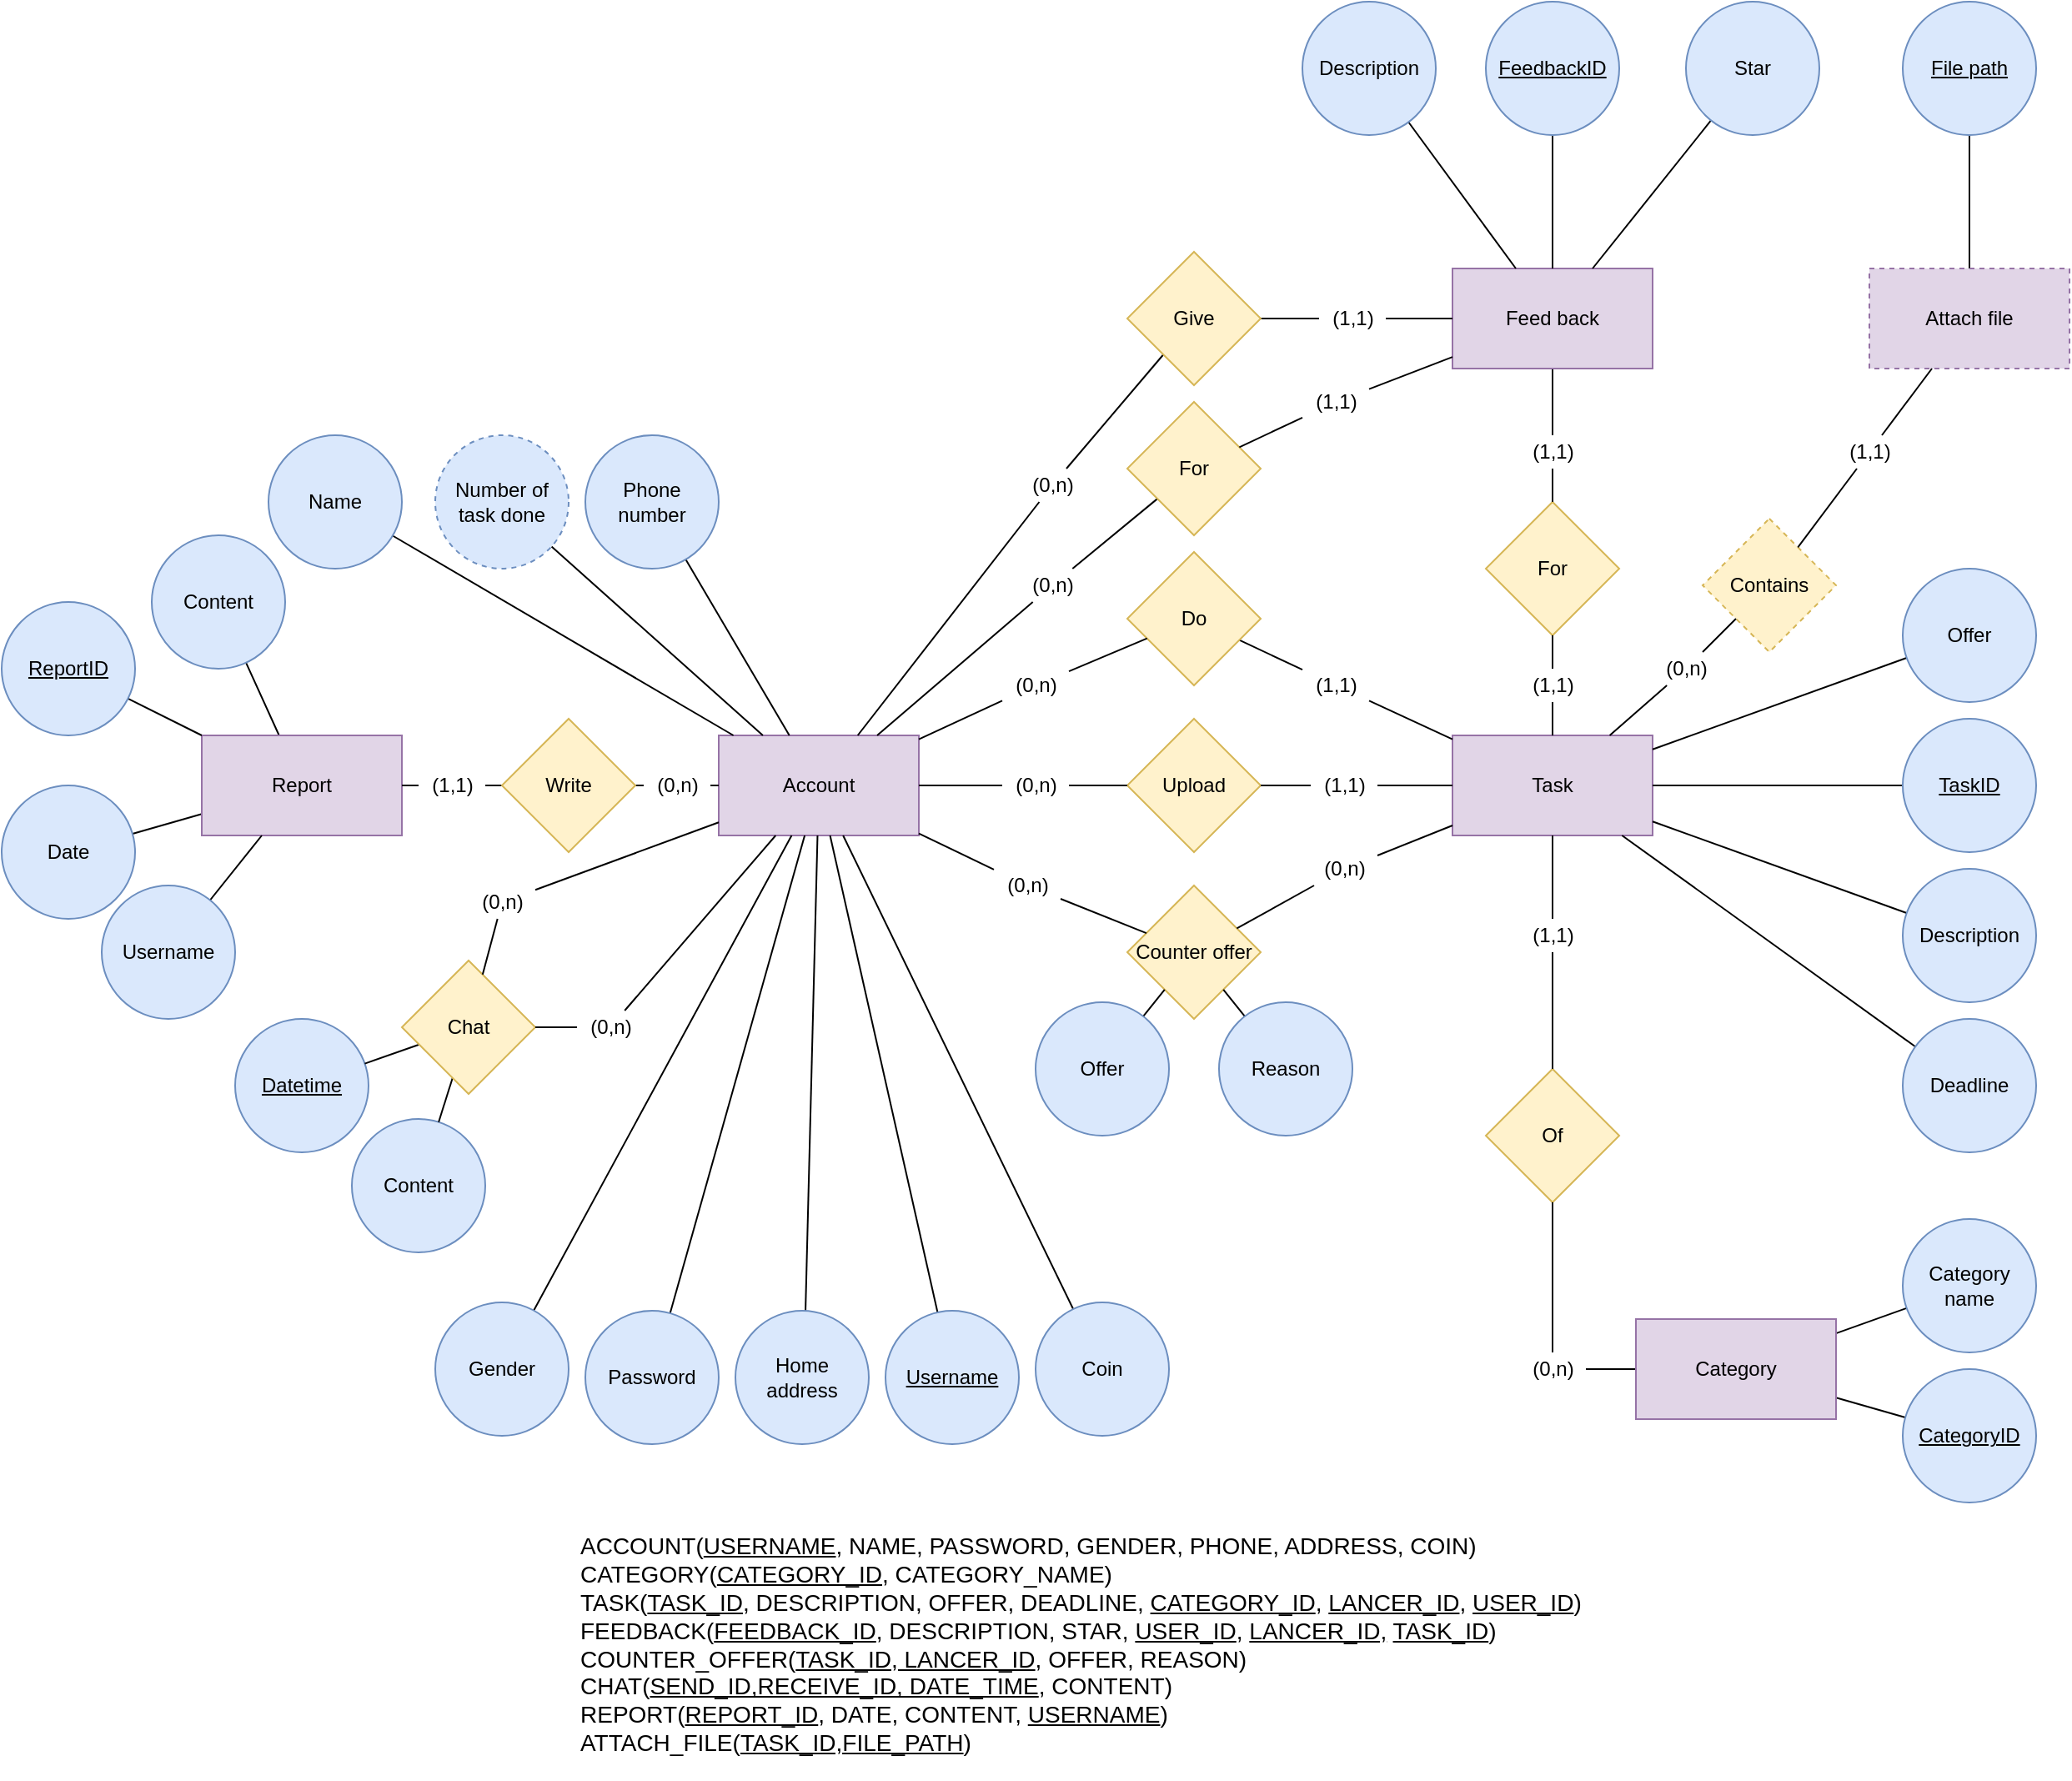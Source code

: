 <mxfile version="13.5.1" type="device"><diagram id="R2lEEEUBdFMjLlhIrx00" name="Page-1"><mxGraphModel dx="5970" dy="2960" grid="1" gridSize="10" guides="1" tooltips="1" connect="1" arrows="1" fold="1" page="1" pageScale="1" pageWidth="850" pageHeight="1100" math="0" shadow="0" extFonts="Permanent Marker^https://fonts.googleapis.com/css?family=Permanent+Marker"><root><mxCell id="0"/><mxCell id="1" parent="0"/><mxCell id="MIZJ88geN4VkH-W38aIh-14" style="edgeStyle=none;rounded=0;orthogonalLoop=1;jettySize=auto;html=1;endArrow=none;endFill=0;" parent="1" source="MIZJ88geN4VkH-W38aIh-86" target="bwsTUodTvdUp8kqjwRut-89" edge="1"><mxGeometry relative="1" as="geometry"/></mxCell><mxCell id="MIZJ88geN4VkH-W38aIh-15" style="edgeStyle=none;rounded=0;orthogonalLoop=1;jettySize=auto;html=1;endArrow=none;endFill=0;" parent="1" source="MIZJ88geN4VkH-W38aIh-82" target="bwsTUodTvdUp8kqjwRut-88" edge="1"><mxGeometry relative="1" as="geometry"/></mxCell><mxCell id="MIZJ88geN4VkH-W38aIh-29" style="edgeStyle=none;rounded=0;orthogonalLoop=1;jettySize=auto;html=1;endArrow=none;endFill=0;" parent="1" source="MIZJ88geN4VkH-W38aIh-73" target="bwsTUodTvdUp8kqjwRut-73" edge="1"><mxGeometry relative="1" as="geometry"/></mxCell><mxCell id="bwsTUodTvdUp8kqjwRut-4" value="Account" style="rounded=0;whiteSpace=wrap;html=1;fillColor=#e1d5e7;strokeColor=#9673a6;" parent="1" vertex="1"><mxGeometry x="-170" y="470" width="120" height="60" as="geometry"/></mxCell><mxCell id="MIZJ88geN4VkH-W38aIh-22" style="edgeStyle=none;rounded=0;orthogonalLoop=1;jettySize=auto;html=1;endArrow=none;endFill=0;" parent="1" source="bwsTUodTvdUp8kqjwRut-7" target="bwsTUodTvdUp8kqjwRut-4" edge="1"><mxGeometry relative="1" as="geometry"/></mxCell><mxCell id="bwsTUodTvdUp8kqjwRut-7" value="Username" style="ellipse;whiteSpace=wrap;html=1;aspect=fixed;fontStyle=4;fillColor=#dae8fc;strokeColor=#6c8ebf;" parent="1" vertex="1"><mxGeometry x="-70" y="815" width="80" height="80" as="geometry"/></mxCell><mxCell id="XnlqO2PIqlRNYGpHkRae-4" style="edgeStyle=none;rounded=0;orthogonalLoop=1;jettySize=auto;html=1;endArrow=none;endFill=0;" parent="1" source="bwsTUodTvdUp8kqjwRut-9" target="bwsTUodTvdUp8kqjwRut-4" edge="1"><mxGeometry relative="1" as="geometry"/></mxCell><mxCell id="bwsTUodTvdUp8kqjwRut-9" value="Phone number" style="ellipse;whiteSpace=wrap;html=1;aspect=fixed;direction=west;fillColor=#dae8fc;strokeColor=#6c8ebf;" parent="1" vertex="1"><mxGeometry x="-250" y="290" width="80" height="80" as="geometry"/></mxCell><mxCell id="bwsTUodTvdUp8kqjwRut-112" style="edgeStyle=none;rounded=0;orthogonalLoop=1;jettySize=auto;html=1;exitX=0.5;exitY=1;exitDx=0;exitDy=0;endArrow=none;endFill=0;" parent="1" source="bwsTUodTvdUp8kqjwRut-10" target="bwsTUodTvdUp8kqjwRut-4" edge="1"><mxGeometry relative="1" as="geometry"/></mxCell><mxCell id="bwsTUodTvdUp8kqjwRut-10" value="Home address" style="ellipse;whiteSpace=wrap;html=1;aspect=fixed;fillColor=#dae8fc;strokeColor=#6c8ebf;" parent="1" vertex="1"><mxGeometry x="-160" y="815" width="80" height="80" as="geometry"/></mxCell><mxCell id="MIZJ88geN4VkH-W38aIh-21" style="edgeStyle=none;rounded=0;orthogonalLoop=1;jettySize=auto;html=1;endArrow=none;endFill=0;" parent="1" source="bwsTUodTvdUp8kqjwRut-11" target="bwsTUodTvdUp8kqjwRut-4" edge="1"><mxGeometry relative="1" as="geometry"/></mxCell><mxCell id="bwsTUodTvdUp8kqjwRut-11" value="Gender" style="ellipse;whiteSpace=wrap;html=1;aspect=fixed;fillColor=#dae8fc;strokeColor=#6c8ebf;" parent="1" vertex="1"><mxGeometry x="-340" y="810" width="80" height="80" as="geometry"/></mxCell><mxCell id="bwsTUodTvdUp8kqjwRut-144" style="edgeStyle=none;rounded=0;orthogonalLoop=1;jettySize=auto;html=1;endArrow=none;endFill=0;" parent="1" source="MIZJ88geN4VkH-W38aIh-104" target="bwsTUodTvdUp8kqjwRut-28" edge="1"><mxGeometry relative="1" as="geometry"/></mxCell><mxCell id="bwsTUodTvdUp8kqjwRut-26" value="Task" style="rounded=0;whiteSpace=wrap;html=1;fillColor=#e1d5e7;strokeColor=#9673a6;" parent="1" vertex="1"><mxGeometry x="270" y="470" width="120" height="60" as="geometry"/></mxCell><mxCell id="MIZJ88geN4VkH-W38aIh-32" style="edgeStyle=none;rounded=0;orthogonalLoop=1;jettySize=auto;html=1;endArrow=none;endFill=0;" parent="1" source="MIZJ88geN4VkH-W38aIh-106" target="bwsTUodTvdUp8kqjwRut-4" edge="1"><mxGeometry relative="1" as="geometry"/></mxCell><mxCell id="bwsTUodTvdUp8kqjwRut-28" value="Do" style="rhombus;whiteSpace=wrap;html=1;fillColor=#fff2cc;strokeColor=#d6b656;direction=south;" parent="1" vertex="1"><mxGeometry x="75" y="360" width="80" height="80" as="geometry"/></mxCell><mxCell id="MIZJ88geN4VkH-W38aIh-2" style="rounded=0;orthogonalLoop=1;jettySize=auto;html=1;endArrow=none;endFill=0;" parent="1" source="MIZJ88geN4VkH-W38aIh-110" target="bwsTUodTvdUp8kqjwRut-41" edge="1"><mxGeometry relative="1" as="geometry"/></mxCell><mxCell id="MIZJ88geN4VkH-W38aIh-3" style="edgeStyle=none;rounded=0;orthogonalLoop=1;jettySize=auto;html=1;endArrow=none;endFill=0;" parent="1" source="MIZJ88geN4VkH-W38aIh-108" target="bwsTUodTvdUp8kqjwRut-26" edge="1"><mxGeometry relative="1" as="geometry"/></mxCell><mxCell id="bwsTUodTvdUp8kqjwRut-31" value="Of" style="rhombus;whiteSpace=wrap;html=1;fillColor=#fff2cc;strokeColor=#d6b656;" parent="1" vertex="1"><mxGeometry x="290" y="670" width="80" height="80" as="geometry"/></mxCell><mxCell id="MIZJ88geN4VkH-W38aIh-43" style="edgeStyle=none;rounded=0;orthogonalLoop=1;jettySize=auto;html=1;endArrow=none;endFill=0;" parent="1" source="bwsTUodTvdUp8kqjwRut-33" target="bwsTUodTvdUp8kqjwRut-26" edge="1"><mxGeometry relative="1" as="geometry"/></mxCell><mxCell id="bwsTUodTvdUp8kqjwRut-33" value="Description" style="ellipse;whiteSpace=wrap;html=1;aspect=fixed;fillColor=#dae8fc;strokeColor=#6c8ebf;" parent="1" vertex="1"><mxGeometry x="540" y="550" width="80" height="80" as="geometry"/></mxCell><mxCell id="MIZJ88geN4VkH-W38aIh-44" style="edgeStyle=none;rounded=0;orthogonalLoop=1;jettySize=auto;html=1;endArrow=none;endFill=0;" parent="1" source="bwsTUodTvdUp8kqjwRut-39" target="bwsTUodTvdUp8kqjwRut-26" edge="1"><mxGeometry relative="1" as="geometry"/></mxCell><mxCell id="bwsTUodTvdUp8kqjwRut-39" value="Deadline" style="ellipse;whiteSpace=wrap;html=1;aspect=fixed;fillColor=#dae8fc;strokeColor=#6c8ebf;" parent="1" vertex="1"><mxGeometry x="540" y="640" width="80" height="80" as="geometry"/></mxCell><mxCell id="MIZJ88geN4VkH-W38aIh-39" style="edgeStyle=none;rounded=0;orthogonalLoop=1;jettySize=auto;html=1;endArrow=none;endFill=0;" parent="1" source="bwsTUodTvdUp8kqjwRut-41" target="bwsTUodTvdUp8kqjwRut-55" edge="1"><mxGeometry relative="1" as="geometry"/></mxCell><mxCell id="MIZJ88geN4VkH-W38aIh-40" style="edgeStyle=none;rounded=0;orthogonalLoop=1;jettySize=auto;html=1;endArrow=none;endFill=0;" parent="1" source="bwsTUodTvdUp8kqjwRut-41" target="bwsTUodTvdUp8kqjwRut-56" edge="1"><mxGeometry relative="1" as="geometry"/></mxCell><mxCell id="bwsTUodTvdUp8kqjwRut-41" value="Category" style="rounded=0;whiteSpace=wrap;html=1;fillColor=#e1d5e7;strokeColor=#9673a6;" parent="1" vertex="1"><mxGeometry x="380" y="820" width="120" height="60" as="geometry"/></mxCell><mxCell id="MIZJ88geN4VkH-W38aIh-42" style="edgeStyle=none;rounded=0;orthogonalLoop=1;jettySize=auto;html=1;endArrow=none;endFill=0;" parent="1" source="bwsTUodTvdUp8kqjwRut-44" target="bwsTUodTvdUp8kqjwRut-26" edge="1"><mxGeometry relative="1" as="geometry"/></mxCell><mxCell id="bwsTUodTvdUp8kqjwRut-44" value="TaskID" style="ellipse;whiteSpace=wrap;html=1;aspect=fixed;fontStyle=4;fillColor=#dae8fc;strokeColor=#6c8ebf;" parent="1" vertex="1"><mxGeometry x="540" y="460" width="80" height="80" as="geometry"/></mxCell><mxCell id="bwsTUodTvdUp8kqjwRut-135" style="edgeStyle=none;rounded=0;orthogonalLoop=1;jettySize=auto;html=1;endArrow=none;endFill=0;" parent="1" source="bwsTUodTvdUp8kqjwRut-46" target="bwsTUodTvdUp8kqjwRut-4" edge="1"><mxGeometry relative="1" as="geometry"/></mxCell><mxCell id="bwsTUodTvdUp8kqjwRut-46" value="Coin" style="ellipse;whiteSpace=wrap;html=1;aspect=fixed;fillColor=#dae8fc;strokeColor=#6c8ebf;" parent="1" vertex="1"><mxGeometry x="20" y="810" width="80" height="80" as="geometry"/></mxCell><mxCell id="MIZJ88geN4VkH-W38aIh-33" style="edgeStyle=none;rounded=0;orthogonalLoop=1;jettySize=auto;html=1;endArrow=none;endFill=0;" parent="1" source="MIZJ88geN4VkH-W38aIh-96" target="bwsTUodTvdUp8kqjwRut-4" edge="1"><mxGeometry relative="1" as="geometry"/></mxCell><mxCell id="MIZJ88geN4VkH-W38aIh-49" style="edgeStyle=none;rounded=0;orthogonalLoop=1;jettySize=auto;html=1;endArrow=none;endFill=0;" parent="1" source="MIZJ88geN4VkH-W38aIh-98" target="bwsTUodTvdUp8kqjwRut-26" edge="1"><mxGeometry relative="1" as="geometry"/></mxCell><mxCell id="bwsTUodTvdUp8kqjwRut-48" value="Upload" style="rhombus;whiteSpace=wrap;html=1;fillColor=#fff2cc;strokeColor=#d6b656;" parent="1" vertex="1"><mxGeometry x="75" y="460" width="80" height="80" as="geometry"/></mxCell><mxCell id="MIZJ88geN4VkH-W38aIh-34" style="edgeStyle=none;rounded=0;orthogonalLoop=1;jettySize=auto;html=1;endArrow=none;endFill=0;" parent="1" source="MIZJ88geN4VkH-W38aIh-100" target="bwsTUodTvdUp8kqjwRut-4" edge="1"><mxGeometry relative="1" as="geometry"/></mxCell><mxCell id="MIZJ88geN4VkH-W38aIh-48" style="edgeStyle=none;rounded=0;orthogonalLoop=1;jettySize=auto;html=1;endArrow=none;endFill=0;" parent="1" source="MIZJ88geN4VkH-W38aIh-102" target="bwsTUodTvdUp8kqjwRut-26" edge="1"><mxGeometry relative="1" as="geometry"/></mxCell><mxCell id="bwsTUodTvdUp8kqjwRut-51" value="Counter offer" style="rhombus;whiteSpace=wrap;html=1;fillColor=#fff2cc;strokeColor=#d6b656;" parent="1" vertex="1"><mxGeometry x="75" y="560" width="80" height="80" as="geometry"/></mxCell><mxCell id="bwsTUodTvdUp8kqjwRut-55" value="CategoryID" style="ellipse;whiteSpace=wrap;html=1;aspect=fixed;fillColor=#dae8fc;strokeColor=#6c8ebf;fontStyle=4" parent="1" vertex="1"><mxGeometry x="540" y="850" width="80" height="80" as="geometry"/></mxCell><mxCell id="bwsTUodTvdUp8kqjwRut-56" value="Category name" style="ellipse;whiteSpace=wrap;html=1;aspect=fixed;fillColor=#dae8fc;strokeColor=#6c8ebf;" parent="1" vertex="1"><mxGeometry x="540" y="760" width="80" height="80" as="geometry"/></mxCell><mxCell id="MIZJ88geN4VkH-W38aIh-30" style="edgeStyle=none;rounded=0;orthogonalLoop=1;jettySize=auto;html=1;endArrow=none;endFill=0;" parent="1" source="bwsTUodTvdUp8kqjwRut-64" target="bwsTUodTvdUp8kqjwRut-51" edge="1"><mxGeometry relative="1" as="geometry"/></mxCell><mxCell id="bwsTUodTvdUp8kqjwRut-64" value="Offer" style="ellipse;whiteSpace=wrap;html=1;aspect=fixed;fontStyle=0;fillColor=#dae8fc;strokeColor=#6c8ebf;" parent="1" vertex="1"><mxGeometry x="20" y="630" width="80" height="80" as="geometry"/></mxCell><mxCell id="MIZJ88geN4VkH-W38aIh-41" style="edgeStyle=none;rounded=0;orthogonalLoop=1;jettySize=auto;html=1;endArrow=none;endFill=0;" parent="1" source="bwsTUodTvdUp8kqjwRut-65" target="bwsTUodTvdUp8kqjwRut-26" edge="1"><mxGeometry relative="1" as="geometry"/></mxCell><mxCell id="bwsTUodTvdUp8kqjwRut-65" value="Offer" style="ellipse;whiteSpace=wrap;html=1;aspect=fixed;fontStyle=0;fillColor=#dae8fc;strokeColor=#6c8ebf;" parent="1" vertex="1"><mxGeometry x="540" y="370" width="80" height="80" as="geometry"/></mxCell><mxCell id="MIZJ88geN4VkH-W38aIh-31" style="edgeStyle=none;rounded=0;orthogonalLoop=1;jettySize=auto;html=1;endArrow=none;endFill=0;" parent="1" source="bwsTUodTvdUp8kqjwRut-68" target="bwsTUodTvdUp8kqjwRut-51" edge="1"><mxGeometry relative="1" as="geometry"/></mxCell><mxCell id="bwsTUodTvdUp8kqjwRut-68" value="Reason" style="ellipse;whiteSpace=wrap;html=1;aspect=fixed;fontStyle=0;fillColor=#dae8fc;strokeColor=#6c8ebf;" parent="1" vertex="1"><mxGeometry x="130" y="630" width="80" height="80" as="geometry"/></mxCell><mxCell id="MIZJ88geN4VkH-W38aIh-36" style="edgeStyle=none;rounded=0;orthogonalLoop=1;jettySize=auto;html=1;endArrow=none;endFill=0;" parent="1" source="bwsTUodTvdUp8kqjwRut-71" target="bwsTUodTvdUp8kqjwRut-79" edge="1"><mxGeometry relative="1" as="geometry"/></mxCell><mxCell id="MIZJ88geN4VkH-W38aIh-38" style="edgeStyle=none;rounded=0;orthogonalLoop=1;jettySize=auto;html=1;endArrow=none;endFill=0;" parent="1" source="bwsTUodTvdUp8kqjwRut-71" target="bwsTUodTvdUp8kqjwRut-83" edge="1"><mxGeometry relative="1" as="geometry"/></mxCell><mxCell id="MIZJ88geN4VkH-W38aIh-51" style="edgeStyle=none;rounded=0;orthogonalLoop=1;jettySize=auto;html=1;endArrow=none;endFill=0;" parent="1" source="MIZJ88geN4VkH-W38aIh-77" target="bwsTUodTvdUp8kqjwRut-73" edge="1"><mxGeometry relative="1" as="geometry"/></mxCell><mxCell id="bwsTUodTvdUp8kqjwRut-71" value="Report" style="rounded=0;whiteSpace=wrap;html=1;fillColor=#e1d5e7;strokeColor=#9673a6;" parent="1" vertex="1"><mxGeometry x="-480" y="470" width="120" height="60" as="geometry"/></mxCell><mxCell id="bwsTUodTvdUp8kqjwRut-73" value="Write" style="rhombus;whiteSpace=wrap;html=1;fillColor=#fff2cc;strokeColor=#d6b656;" parent="1" vertex="1"><mxGeometry x="-300" y="460" width="80" height="80" as="geometry"/></mxCell><mxCell id="bwsTUodTvdUp8kqjwRut-104" style="edgeStyle=none;rounded=0;orthogonalLoop=1;jettySize=auto;html=1;endArrow=none;endFill=0;" parent="1" source="MIZJ88geN4VkH-W38aIh-90" target="bwsTUodTvdUp8kqjwRut-26" edge="1"><mxGeometry relative="1" as="geometry"/></mxCell><mxCell id="MIZJ88geN4VkH-W38aIh-72" style="edgeStyle=none;rounded=0;orthogonalLoop=1;jettySize=auto;html=1;endArrow=none;endFill=0;" parent="1" source="MIZJ88geN4VkH-W38aIh-88" target="bwsTUodTvdUp8kqjwRut-87" edge="1"><mxGeometry relative="1" as="geometry"/></mxCell><mxCell id="bwsTUodTvdUp8kqjwRut-74" value="For" style="rhombus;whiteSpace=wrap;html=1;fillColor=#fff2cc;strokeColor=#d6b656;" parent="1" vertex="1"><mxGeometry x="290" y="330" width="80" height="80" as="geometry"/></mxCell><mxCell id="bwsTUodTvdUp8kqjwRut-79" value="Content" style="ellipse;whiteSpace=wrap;html=1;aspect=fixed;fontStyle=0;fillColor=#dae8fc;strokeColor=#6c8ebf;" parent="1" vertex="1"><mxGeometry x="-510" y="350" width="80" height="80" as="geometry"/></mxCell><mxCell id="bwsTUodTvdUp8kqjwRut-83" value="Date" style="ellipse;whiteSpace=wrap;html=1;aspect=fixed;fontStyle=0;fillColor=#dae8fc;strokeColor=#6c8ebf;" parent="1" vertex="1"><mxGeometry x="-600" y="500" width="80" height="80" as="geometry"/></mxCell><mxCell id="MIZJ88geN4VkH-W38aIh-16" style="edgeStyle=none;rounded=0;orthogonalLoop=1;jettySize=auto;html=1;endArrow=none;endFill=0;" parent="1" source="MIZJ88geN4VkH-W38aIh-84" target="bwsTUodTvdUp8kqjwRut-88" edge="1"><mxGeometry relative="1" as="geometry"/></mxCell><mxCell id="bwsTUodTvdUp8kqjwRut-87" value="Feed back" style="rounded=0;whiteSpace=wrap;html=1;fillColor=#e1d5e7;strokeColor=#9673a6;" parent="1" vertex="1"><mxGeometry x="270" y="190" width="120" height="60" as="geometry"/></mxCell><mxCell id="bwsTUodTvdUp8kqjwRut-88" value="Give" style="rhombus;whiteSpace=wrap;html=1;fillColor=#fff2cc;strokeColor=#d6b656;" parent="1" vertex="1"><mxGeometry x="75" y="180" width="80" height="80" as="geometry"/></mxCell><mxCell id="MIZJ88geN4VkH-W38aIh-18" style="edgeStyle=none;rounded=0;orthogonalLoop=1;jettySize=auto;html=1;endArrow=none;endFill=0;" parent="1" source="MIZJ88geN4VkH-W38aIh-80" target="bwsTUodTvdUp8kqjwRut-87" edge="1"><mxGeometry relative="1" as="geometry"/></mxCell><mxCell id="bwsTUodTvdUp8kqjwRut-89" value="For" style="rhombus;whiteSpace=wrap;html=1;fillColor=#fff2cc;strokeColor=#d6b656;" parent="1" vertex="1"><mxGeometry x="75" y="270" width="80" height="80" as="geometry"/></mxCell><mxCell id="9yorVAs594_9NN6NSDtj-6" style="rounded=0;orthogonalLoop=1;jettySize=auto;html=1;startArrow=none;startFill=0;endArrow=none;endFill=0;" parent="1" source="bwsTUodTvdUp8kqjwRut-90" target="bwsTUodTvdUp8kqjwRut-87" edge="1"><mxGeometry relative="1" as="geometry"/></mxCell><mxCell id="bwsTUodTvdUp8kqjwRut-90" value="Description" style="ellipse;whiteSpace=wrap;html=1;aspect=fixed;fillColor=#dae8fc;strokeColor=#6c8ebf;" parent="1" vertex="1"><mxGeometry x="180" y="30" width="80" height="80" as="geometry"/></mxCell><mxCell id="bwsTUodTvdUp8kqjwRut-133" value="" style="edgeStyle=none;rounded=0;orthogonalLoop=1;jettySize=auto;html=1;endArrow=none;endFill=0;" parent="1" source="bwsTUodTvdUp8kqjwRut-91" target="bwsTUodTvdUp8kqjwRut-87" edge="1"><mxGeometry relative="1" as="geometry"/></mxCell><mxCell id="bwsTUodTvdUp8kqjwRut-91" value="Star" style="ellipse;whiteSpace=wrap;html=1;aspect=fixed;fillColor=#dae8fc;strokeColor=#6c8ebf;" parent="1" vertex="1"><mxGeometry x="410" y="30" width="80" height="80" as="geometry"/></mxCell><mxCell id="XnlqO2PIqlRNYGpHkRae-3" style="edgeStyle=none;rounded=0;orthogonalLoop=1;jettySize=auto;html=1;endArrow=none;endFill=0;" parent="1" source="bwsTUodTvdUp8kqjwRut-92" target="bwsTUodTvdUp8kqjwRut-4" edge="1"><mxGeometry relative="1" as="geometry"/></mxCell><mxCell id="bwsTUodTvdUp8kqjwRut-92" value="Number of task done" style="ellipse;whiteSpace=wrap;html=1;aspect=fixed;fillColor=#dae8fc;strokeColor=#6c8ebf;dashed=1;" parent="1" vertex="1"><mxGeometry x="-340" y="290" width="80" height="80" as="geometry"/></mxCell><mxCell id="bwsTUodTvdUp8kqjwRut-156" value="&lt;p style=&quot;font-size: 14px&quot;&gt;&lt;font style=&quot;font-size: 14px&quot;&gt;ACCOUNT(&lt;u&gt;USERNAME&lt;/u&gt;, NAME, PASSWORD, GENDER, PHONE, ADDRESS, COIN)&lt;br&gt;&lt;/font&gt;&lt;font style=&quot;font-size: 14px&quot;&gt;CATEGORY(&lt;u&gt;CATEGORY_ID&lt;/u&gt;, CATEGORY_NAME)&lt;br&gt;&lt;/font&gt;&lt;font style=&quot;font-size: 14px&quot;&gt;TASK(&lt;u&gt;TASK_ID&lt;/u&gt;, DESCRIPTION, OFFER, DEADLINE, &lt;u&gt;CATEGORY_ID&lt;/u&gt;, &lt;u&gt;LANCER_ID&lt;/u&gt;, &lt;u&gt;USER_ID&lt;/u&gt;)&lt;br&gt;&lt;/font&gt;&lt;font style=&quot;font-size: 14px&quot;&gt;FEEDBACK(&lt;u&gt;FEEDBACK_ID&lt;/u&gt;, DESCRIPTION, STAR, &lt;u&gt;USER_ID&lt;/u&gt;, &lt;u&gt;LANCER_ID,&lt;/u&gt; &lt;u&gt;TASK_ID&lt;/u&gt;)&lt;br&gt;&lt;/font&gt;&lt;font style=&quot;font-size: 14px&quot;&gt;COUNTER_OFFER(&lt;u&gt;TASK_ID, LANCER_ID&lt;/u&gt;, OFFER, REASON)&lt;br&gt;&lt;/font&gt;CHAT(&lt;u&gt;SEND_ID,RECEIVE_ID, DATE_TIME&lt;/u&gt;, CONTENT)&lt;br&gt;REPORT(&lt;u&gt;REPORT_ID&lt;/u&gt;, DATE, CONTENT, &lt;u&gt;USERNAME&lt;/u&gt;)&lt;br&gt;ATTACH_FILE(&lt;u style=&quot;font-family: &amp;#34;helvetica&amp;#34; ; white-space: nowrap&quot;&gt;TASK_ID,FILE_PATH&lt;/u&gt;&lt;span style=&quot;font-family: &amp;#34;helvetica&amp;#34; ; white-space: nowrap&quot;&gt;)&lt;/span&gt;&lt;/p&gt;" style="text;html=1;align=left;verticalAlign=middle;resizable=0;points=[];autosize=1;" parent="1" vertex="1"><mxGeometry x="-255" y="945" width="620" height="140" as="geometry"/></mxCell><mxCell id="bwsTUodTvdUp8kqjwRut-158" style="edgeStyle=none;rounded=0;orthogonalLoop=1;jettySize=auto;html=1;endArrow=none;endFill=0;" parent="1" source="bwsTUodTvdUp8kqjwRut-157" target="bwsTUodTvdUp8kqjwRut-71" edge="1"><mxGeometry relative="1" as="geometry"/></mxCell><mxCell id="bwsTUodTvdUp8kqjwRut-157" value="ReportID" style="ellipse;whiteSpace=wrap;html=1;aspect=fixed;fontStyle=4;fillColor=#dae8fc;strokeColor=#6c8ebf;" parent="1" vertex="1"><mxGeometry x="-600" y="390" width="80" height="80" as="geometry"/></mxCell><mxCell id="bwsTUodTvdUp8kqjwRut-160" style="edgeStyle=none;rounded=0;orthogonalLoop=1;jettySize=auto;html=1;endArrow=none;endFill=0;" parent="1" source="bwsTUodTvdUp8kqjwRut-159" target="bwsTUodTvdUp8kqjwRut-87" edge="1"><mxGeometry relative="1" as="geometry"/></mxCell><mxCell id="bwsTUodTvdUp8kqjwRut-159" value="FeedbackID" style="ellipse;whiteSpace=wrap;html=1;aspect=fixed;fillColor=#dae8fc;strokeColor=#6c8ebf;fontStyle=4" parent="1" vertex="1"><mxGeometry x="290" y="30" width="80" height="80" as="geometry"/></mxCell><mxCell id="bwsTUodTvdUp8kqjwRut-165" value="Content" style="ellipse;whiteSpace=wrap;html=1;aspect=fixed;fontStyle=0;fillColor=#dae8fc;strokeColor=#6c8ebf;" parent="1" vertex="1"><mxGeometry x="-390" y="700" width="80" height="80" as="geometry"/></mxCell><mxCell id="bwsTUodTvdUp8kqjwRut-166" value="Datetime" style="ellipse;whiteSpace=wrap;html=1;aspect=fixed;fontStyle=4;fillColor=#dae8fc;strokeColor=#6c8ebf;" parent="1" vertex="1"><mxGeometry x="-460" y="640" width="80" height="80" as="geometry"/></mxCell><mxCell id="bwsTUodTvdUp8kqjwRut-181" style="edgeStyle=none;rounded=0;orthogonalLoop=1;jettySize=auto;html=1;exitX=0.5;exitY=0;exitDx=0;exitDy=0;endArrow=none;endFill=0;" parent="1" source="bwsTUodTvdUp8kqjwRut-172" target="bwsTUodTvdUp8kqjwRut-173" edge="1"><mxGeometry relative="1" as="geometry"/></mxCell><mxCell id="bwsTUodTvdUp8kqjwRut-172" value="Attach file" style="rounded=0;whiteSpace=wrap;html=1;fillColor=#e1d5e7;strokeColor=#9673a6;dashed=1;" parent="1" vertex="1"><mxGeometry x="520" y="190" width="120" height="60" as="geometry"/></mxCell><mxCell id="bwsTUodTvdUp8kqjwRut-173" value="File path" style="ellipse;whiteSpace=wrap;html=1;aspect=fixed;fontStyle=4;fillColor=#dae8fc;strokeColor=#6c8ebf;" parent="1" vertex="1"><mxGeometry x="540" y="30" width="80" height="80" as="geometry"/></mxCell><mxCell id="bwsTUodTvdUp8kqjwRut-177" style="edgeStyle=none;rounded=0;orthogonalLoop=1;jettySize=auto;html=1;endArrow=none;endFill=0;" parent="1" source="MIZJ88geN4VkH-W38aIh-94" target="bwsTUodTvdUp8kqjwRut-172" edge="1"><mxGeometry relative="1" as="geometry"/></mxCell><mxCell id="bwsTUodTvdUp8kqjwRut-178" style="edgeStyle=none;rounded=0;orthogonalLoop=1;jettySize=auto;html=1;endArrow=none;endFill=0;" parent="1" source="MIZJ88geN4VkH-W38aIh-92" target="bwsTUodTvdUp8kqjwRut-26" edge="1"><mxGeometry relative="1" as="geometry"/></mxCell><mxCell id="bwsTUodTvdUp8kqjwRut-176" value="Contains" style="rhombus;whiteSpace=wrap;html=1;fillColor=#fff2cc;strokeColor=#d6b656;dashed=1;" parent="1" vertex="1"><mxGeometry x="420" y="340" width="80" height="80" as="geometry"/></mxCell><mxCell id="MIZJ88geN4VkH-W38aIh-35" style="edgeStyle=none;rounded=0;orthogonalLoop=1;jettySize=auto;html=1;endArrow=none;endFill=0;" parent="1" source="bwsTUodTvdUp8kqjwRut-8" target="bwsTUodTvdUp8kqjwRut-4" edge="1"><mxGeometry relative="1" as="geometry"/></mxCell><mxCell id="bwsTUodTvdUp8kqjwRut-8" value="Password" style="ellipse;whiteSpace=wrap;html=1;aspect=fixed;fillColor=#dae8fc;strokeColor=#6c8ebf;" parent="1" vertex="1"><mxGeometry x="-250" y="815" width="80" height="80" as="geometry"/></mxCell><mxCell id="MIZJ88geN4VkH-W38aIh-65" style="edgeStyle=none;rounded=0;orthogonalLoop=1;jettySize=auto;html=1;endArrow=none;endFill=0;" parent="1" source="MIZJ88geN4VkH-W38aIh-118" target="bwsTUodTvdUp8kqjwRut-4" edge="1"><mxGeometry relative="1" as="geometry"/></mxCell><mxCell id="MIZJ88geN4VkH-W38aIh-120" style="edgeStyle=none;rounded=0;orthogonalLoop=1;jettySize=auto;html=1;endArrow=none;endFill=0;" parent="1" source="MIZJ88geN4VkH-W38aIh-121" target="bwsTUodTvdUp8kqjwRut-4" edge="1"><mxGeometry relative="1" as="geometry"/></mxCell><mxCell id="MIZJ88geN4VkH-W38aIh-123" style="edgeStyle=none;rounded=0;orthogonalLoop=1;jettySize=auto;html=1;endArrow=none;endFill=0;" parent="1" source="MIZJ88geN4VkH-W38aIh-62" target="bwsTUodTvdUp8kqjwRut-166" edge="1"><mxGeometry relative="1" as="geometry"/></mxCell><mxCell id="MIZJ88geN4VkH-W38aIh-124" style="edgeStyle=none;rounded=0;orthogonalLoop=1;jettySize=auto;html=1;endArrow=none;endFill=0;" parent="1" source="MIZJ88geN4VkH-W38aIh-62" target="bwsTUodTvdUp8kqjwRut-165" edge="1"><mxGeometry relative="1" as="geometry"/></mxCell><mxCell id="MIZJ88geN4VkH-W38aIh-62" value="Chat" style="rhombus;whiteSpace=wrap;html=1;fillColor=#fff2cc;strokeColor=#d6b656;direction=south;" parent="1" vertex="1"><mxGeometry x="-360" y="605" width="80" height="80" as="geometry"/></mxCell><mxCell id="MIZJ88geN4VkH-W38aIh-73" value="(0,n)" style="text;html=1;align=center;verticalAlign=middle;resizable=0;points=[];autosize=1;" parent="1" vertex="1"><mxGeometry x="-215" y="490" width="40" height="20" as="geometry"/></mxCell><mxCell id="MIZJ88geN4VkH-W38aIh-75" style="edgeStyle=none;rounded=0;orthogonalLoop=1;jettySize=auto;html=1;endArrow=none;endFill=0;" parent="1" source="bwsTUodTvdUp8kqjwRut-4" target="MIZJ88geN4VkH-W38aIh-73" edge="1"><mxGeometry relative="1" as="geometry"><mxPoint x="-170" y="500" as="sourcePoint"/><mxPoint x="-215" y="500" as="targetPoint"/></mxGeometry></mxCell><mxCell id="MIZJ88geN4VkH-W38aIh-77" value="(1,1)" style="text;html=1;align=center;verticalAlign=middle;resizable=0;points=[];autosize=1;" parent="1" vertex="1"><mxGeometry x="-350" y="490" width="40" height="20" as="geometry"/></mxCell><mxCell id="MIZJ88geN4VkH-W38aIh-78" style="edgeStyle=none;rounded=0;orthogonalLoop=1;jettySize=auto;html=1;endArrow=none;endFill=0;" parent="1" source="bwsTUodTvdUp8kqjwRut-71" target="MIZJ88geN4VkH-W38aIh-77" edge="1"><mxGeometry relative="1" as="geometry"><mxPoint x="-350" y="500" as="sourcePoint"/><mxPoint x="-300" y="500" as="targetPoint"/></mxGeometry></mxCell><mxCell id="MIZJ88geN4VkH-W38aIh-80" value="(1,1)" style="text;html=1;align=center;verticalAlign=middle;resizable=0;points=[];autosize=1;" parent="1" vertex="1"><mxGeometry x="180" y="260" width="40" height="20" as="geometry"/></mxCell><mxCell id="MIZJ88geN4VkH-W38aIh-81" style="edgeStyle=none;rounded=0;orthogonalLoop=1;jettySize=auto;html=1;endArrow=none;endFill=0;" parent="1" source="bwsTUodTvdUp8kqjwRut-89" target="MIZJ88geN4VkH-W38aIh-80" edge="1"><mxGeometry relative="1" as="geometry"><mxPoint x="143.197" y="298.197" as="sourcePoint"/><mxPoint x="270" y="245.116" as="targetPoint"/></mxGeometry></mxCell><mxCell id="MIZJ88geN4VkH-W38aIh-82" value="(0,n)" style="text;html=1;align=center;verticalAlign=middle;resizable=0;points=[];autosize=1;" parent="1" vertex="1"><mxGeometry x="10" y="310" width="40" height="20" as="geometry"/></mxCell><mxCell id="MIZJ88geN4VkH-W38aIh-83" style="edgeStyle=none;rounded=0;orthogonalLoop=1;jettySize=auto;html=1;endArrow=none;endFill=0;" parent="1" source="bwsTUodTvdUp8kqjwRut-4" target="MIZJ88geN4VkH-W38aIh-82" edge="1"><mxGeometry relative="1" as="geometry"><mxPoint x="-85.893" y="470" as="sourcePoint"/><mxPoint x="97.178" y="242.178" as="targetPoint"/></mxGeometry></mxCell><mxCell id="MIZJ88geN4VkH-W38aIh-84" value="(1,1)" style="text;html=1;align=center;verticalAlign=middle;resizable=0;points=[];autosize=1;" parent="1" vertex="1"><mxGeometry x="190" y="210" width="40" height="20" as="geometry"/></mxCell><mxCell id="MIZJ88geN4VkH-W38aIh-85" style="edgeStyle=none;rounded=0;orthogonalLoop=1;jettySize=auto;html=1;endArrow=none;endFill=0;" parent="1" source="bwsTUodTvdUp8kqjwRut-87" target="MIZJ88geN4VkH-W38aIh-84" edge="1"><mxGeometry relative="1" as="geometry"><mxPoint x="270" y="220" as="sourcePoint"/><mxPoint x="155" y="220" as="targetPoint"/></mxGeometry></mxCell><mxCell id="MIZJ88geN4VkH-W38aIh-86" value="(0,n)" style="text;html=1;align=center;verticalAlign=middle;resizable=0;points=[];autosize=1;" parent="1" vertex="1"><mxGeometry x="10" y="370" width="40" height="20" as="geometry"/></mxCell><mxCell id="MIZJ88geN4VkH-W38aIh-87" style="edgeStyle=none;rounded=0;orthogonalLoop=1;jettySize=auto;html=1;endArrow=none;endFill=0;" parent="1" source="bwsTUodTvdUp8kqjwRut-4" target="MIZJ88geN4VkH-W38aIh-86" edge="1"><mxGeometry relative="1" as="geometry"><mxPoint x="-74.474" y="470" as="sourcePoint"/><mxPoint x="93.313" y="328.313" as="targetPoint"/></mxGeometry></mxCell><mxCell id="MIZJ88geN4VkH-W38aIh-88" value="(1,1)" style="text;html=1;align=center;verticalAlign=middle;resizable=0;points=[];autosize=1;" parent="1" vertex="1"><mxGeometry x="310" y="290" width="40" height="20" as="geometry"/></mxCell><mxCell id="MIZJ88geN4VkH-W38aIh-89" style="edgeStyle=none;rounded=0;orthogonalLoop=1;jettySize=auto;html=1;endArrow=none;endFill=0;" parent="1" source="bwsTUodTvdUp8kqjwRut-74" target="MIZJ88geN4VkH-W38aIh-88" edge="1"><mxGeometry relative="1" as="geometry"><mxPoint x="330" y="340" as="sourcePoint"/><mxPoint x="330" y="250" as="targetPoint"/></mxGeometry></mxCell><mxCell id="MIZJ88geN4VkH-W38aIh-90" value="(1,1)" style="text;html=1;align=center;verticalAlign=middle;resizable=0;points=[];autosize=1;" parent="1" vertex="1"><mxGeometry x="310" y="430" width="40" height="20" as="geometry"/></mxCell><mxCell id="MIZJ88geN4VkH-W38aIh-91" style="edgeStyle=none;rounded=0;orthogonalLoop=1;jettySize=auto;html=1;endArrow=none;endFill=0;" parent="1" source="bwsTUodTvdUp8kqjwRut-74" target="MIZJ88geN4VkH-W38aIh-90" edge="1"><mxGeometry relative="1" as="geometry"><mxPoint x="330" y="420" as="sourcePoint"/><mxPoint x="330" y="470" as="targetPoint"/></mxGeometry></mxCell><mxCell id="MIZJ88geN4VkH-W38aIh-92" value="(0,n)" style="text;html=1;align=center;verticalAlign=middle;resizable=0;points=[];autosize=1;" parent="1" vertex="1"><mxGeometry x="390" y="420" width="40" height="20" as="geometry"/></mxCell><mxCell id="MIZJ88geN4VkH-W38aIh-93" style="edgeStyle=none;rounded=0;orthogonalLoop=1;jettySize=auto;html=1;endArrow=none;endFill=0;" parent="1" source="bwsTUodTvdUp8kqjwRut-176" target="MIZJ88geN4VkH-W38aIh-92" edge="1"><mxGeometry relative="1" as="geometry"><mxPoint x="439.2" y="399.2" as="sourcePoint"/><mxPoint x="362.5" y="470" as="targetPoint"/></mxGeometry></mxCell><mxCell id="MIZJ88geN4VkH-W38aIh-94" value="(1,1)" style="text;html=1;align=center;verticalAlign=middle;resizable=0;points=[];autosize=1;" parent="1" vertex="1"><mxGeometry x="500" y="290" width="40" height="20" as="geometry"/></mxCell><mxCell id="MIZJ88geN4VkH-W38aIh-95" style="edgeStyle=none;rounded=0;orthogonalLoop=1;jettySize=auto;html=1;endArrow=none;endFill=0;" parent="1" source="bwsTUodTvdUp8kqjwRut-176" target="MIZJ88geN4VkH-W38aIh-94" edge="1"><mxGeometry relative="1" as="geometry"><mxPoint x="477.143" y="357.143" as="sourcePoint"/><mxPoint x="557.5" y="250" as="targetPoint"/></mxGeometry></mxCell><mxCell id="MIZJ88geN4VkH-W38aIh-96" value="(0,n)" style="text;html=1;align=center;verticalAlign=middle;resizable=0;points=[];autosize=1;" parent="1" vertex="1"><mxGeometry y="490" width="40" height="20" as="geometry"/></mxCell><mxCell id="MIZJ88geN4VkH-W38aIh-97" style="edgeStyle=none;rounded=0;orthogonalLoop=1;jettySize=auto;html=1;endArrow=none;endFill=0;" parent="1" source="bwsTUodTvdUp8kqjwRut-48" target="MIZJ88geN4VkH-W38aIh-96" edge="1"><mxGeometry relative="1" as="geometry"><mxPoint x="75" y="500" as="sourcePoint"/><mxPoint x="-50" y="500" as="targetPoint"/></mxGeometry></mxCell><mxCell id="MIZJ88geN4VkH-W38aIh-98" value="(1,1)" style="text;html=1;align=center;verticalAlign=middle;resizable=0;points=[];autosize=1;" parent="1" vertex="1"><mxGeometry x="185" y="490" width="40" height="20" as="geometry"/></mxCell><mxCell id="MIZJ88geN4VkH-W38aIh-99" style="edgeStyle=none;rounded=0;orthogonalLoop=1;jettySize=auto;html=1;endArrow=none;endFill=0;" parent="1" source="bwsTUodTvdUp8kqjwRut-48" target="MIZJ88geN4VkH-W38aIh-98" edge="1"><mxGeometry relative="1" as="geometry"><mxPoint x="155" y="500" as="sourcePoint"/><mxPoint x="270" y="500" as="targetPoint"/></mxGeometry></mxCell><mxCell id="MIZJ88geN4VkH-W38aIh-100" value="(0,n)" style="text;html=1;align=center;verticalAlign=middle;resizable=0;points=[];autosize=1;" parent="1" vertex="1"><mxGeometry x="-5" y="550" width="40" height="20" as="geometry"/></mxCell><mxCell id="MIZJ88geN4VkH-W38aIh-101" style="edgeStyle=none;rounded=0;orthogonalLoop=1;jettySize=auto;html=1;endArrow=none;endFill=0;" parent="1" source="bwsTUodTvdUp8kqjwRut-51" target="MIZJ88geN4VkH-W38aIh-100" edge="1"><mxGeometry relative="1" as="geometry"><mxPoint x="87.308" y="587.692" as="sourcePoint"/><mxPoint x="-50" y="526.667" as="targetPoint"/></mxGeometry></mxCell><mxCell id="MIZJ88geN4VkH-W38aIh-102" value="(0,n)" style="text;html=1;align=center;verticalAlign=middle;resizable=0;points=[];autosize=1;" parent="1" vertex="1"><mxGeometry x="185" y="540" width="40" height="20" as="geometry"/></mxCell><mxCell id="MIZJ88geN4VkH-W38aIh-103" style="edgeStyle=none;rounded=0;orthogonalLoop=1;jettySize=auto;html=1;endArrow=none;endFill=0;" parent="1" source="bwsTUodTvdUp8kqjwRut-51" target="MIZJ88geN4VkH-W38aIh-102" edge="1"><mxGeometry relative="1" as="geometry"><mxPoint x="142.302" y="587.302" as="sourcePoint"/><mxPoint x="270" y="527.907" as="targetPoint"/></mxGeometry></mxCell><mxCell id="MIZJ88geN4VkH-W38aIh-104" value="(1,1)" style="text;html=1;align=center;verticalAlign=middle;resizable=0;points=[];autosize=1;" parent="1" vertex="1"><mxGeometry x="180" y="430" width="40" height="20" as="geometry"/></mxCell><mxCell id="MIZJ88geN4VkH-W38aIh-105" style="edgeStyle=none;rounded=0;orthogonalLoop=1;jettySize=auto;html=1;endArrow=none;endFill=0;" parent="1" source="bwsTUodTvdUp8kqjwRut-26" target="MIZJ88geN4VkH-W38aIh-104" edge="1"><mxGeometry relative="1" as="geometry"><mxPoint x="270" y="472.093" as="sourcePoint"/><mxPoint x="142.302" y="412.698" as="targetPoint"/></mxGeometry></mxCell><mxCell id="MIZJ88geN4VkH-W38aIh-106" value="(0,n)" style="text;html=1;align=center;verticalAlign=middle;resizable=0;points=[];autosize=1;" parent="1" vertex="1"><mxGeometry y="430" width="40" height="20" as="geometry"/></mxCell><mxCell id="MIZJ88geN4VkH-W38aIh-107" style="edgeStyle=none;rounded=0;orthogonalLoop=1;jettySize=auto;html=1;endArrow=none;endFill=0;" parent="1" source="bwsTUodTvdUp8kqjwRut-28" target="MIZJ88geN4VkH-W38aIh-106" edge="1"><mxGeometry relative="1" as="geometry"><mxPoint x="87.308" y="412.308" as="sourcePoint"/><mxPoint x="-50" y="473.333" as="targetPoint"/></mxGeometry></mxCell><mxCell id="MIZJ88geN4VkH-W38aIh-108" value="(1,1)" style="text;html=1;align=center;verticalAlign=middle;resizable=0;points=[];autosize=1;" parent="1" vertex="1"><mxGeometry x="310" y="580" width="40" height="20" as="geometry"/></mxCell><mxCell id="MIZJ88geN4VkH-W38aIh-109" style="edgeStyle=none;rounded=0;orthogonalLoop=1;jettySize=auto;html=1;endArrow=none;endFill=0;" parent="1" source="bwsTUodTvdUp8kqjwRut-31" target="MIZJ88geN4VkH-W38aIh-108" edge="1"><mxGeometry relative="1" as="geometry"><mxPoint x="424.561" y="650.439" as="sourcePoint"/><mxPoint x="348.857" y="530" as="targetPoint"/></mxGeometry></mxCell><mxCell id="MIZJ88geN4VkH-W38aIh-110" value="(0,n)" style="text;html=1;align=center;verticalAlign=middle;resizable=0;points=[];autosize=1;" parent="1" vertex="1"><mxGeometry x="310" y="840" width="40" height="20" as="geometry"/></mxCell><mxCell id="MIZJ88geN4VkH-W38aIh-111" style="rounded=0;orthogonalLoop=1;jettySize=auto;html=1;endArrow=none;endFill=0;" parent="1" source="bwsTUodTvdUp8kqjwRut-31" target="MIZJ88geN4VkH-W38aIh-110" edge="1"><mxGeometry relative="1" as="geometry"><mxPoint x="440" y="715" as="sourcePoint"/><mxPoint x="440" y="820" as="targetPoint"/></mxGeometry></mxCell><mxCell id="MIZJ88geN4VkH-W38aIh-118" value="(0,n)" style="text;html=1;align=center;verticalAlign=middle;resizable=0;points=[];autosize=1;" parent="1" vertex="1"><mxGeometry x="-255" y="635" width="40" height="20" as="geometry"/></mxCell><mxCell id="MIZJ88geN4VkH-W38aIh-119" style="edgeStyle=none;rounded=0;orthogonalLoop=1;jettySize=auto;html=1;endArrow=none;endFill=0;" parent="1" source="MIZJ88geN4VkH-W38aIh-62" target="MIZJ88geN4VkH-W38aIh-118" edge="1"><mxGeometry relative="1" as="geometry"><mxPoint x="132.951" y="827.049" as="sourcePoint"/><mxPoint x="-87.714" y="530" as="targetPoint"/></mxGeometry></mxCell><mxCell id="MIZJ88geN4VkH-W38aIh-121" value="(0,n)" style="text;html=1;align=center;verticalAlign=middle;resizable=0;points=[];autosize=1;" parent="1" vertex="1"><mxGeometry x="-320" y="560" width="40" height="20" as="geometry"/></mxCell><mxCell id="MIZJ88geN4VkH-W38aIh-122" style="edgeStyle=none;rounded=0;orthogonalLoop=1;jettySize=auto;html=1;endArrow=none;endFill=0;" parent="1" source="MIZJ88geN4VkH-W38aIh-62" target="MIZJ88geN4VkH-W38aIh-121" edge="1"><mxGeometry relative="1" as="geometry"><mxPoint x="-296.338" y="628.662" as="sourcePoint"/><mxPoint x="-153.448" y="530" as="targetPoint"/></mxGeometry></mxCell><mxCell id="XnlqO2PIqlRNYGpHkRae-2" style="rounded=0;orthogonalLoop=1;jettySize=auto;html=1;endArrow=none;endFill=0;" parent="1" source="XnlqO2PIqlRNYGpHkRae-1" target="bwsTUodTvdUp8kqjwRut-4" edge="1"><mxGeometry relative="1" as="geometry"/></mxCell><mxCell id="XnlqO2PIqlRNYGpHkRae-1" value="Name" style="ellipse;whiteSpace=wrap;html=1;aspect=fixed;direction=west;fillColor=#dae8fc;strokeColor=#6c8ebf;" parent="1" vertex="1"><mxGeometry x="-440" y="290" width="80" height="80" as="geometry"/></mxCell><mxCell id="N178L6BYiAiT5estdn9D-2" style="rounded=0;orthogonalLoop=1;jettySize=auto;html=1;endArrow=none;endFill=0;" parent="1" source="N178L6BYiAiT5estdn9D-1" target="bwsTUodTvdUp8kqjwRut-71" edge="1"><mxGeometry relative="1" as="geometry"/></mxCell><mxCell id="N178L6BYiAiT5estdn9D-1" value="Username" style="ellipse;whiteSpace=wrap;html=1;aspect=fixed;fontStyle=0;fillColor=#dae8fc;strokeColor=#6c8ebf;" parent="1" vertex="1"><mxGeometry x="-540" y="560" width="80" height="80" as="geometry"/></mxCell></root></mxGraphModel></diagram></mxfile>